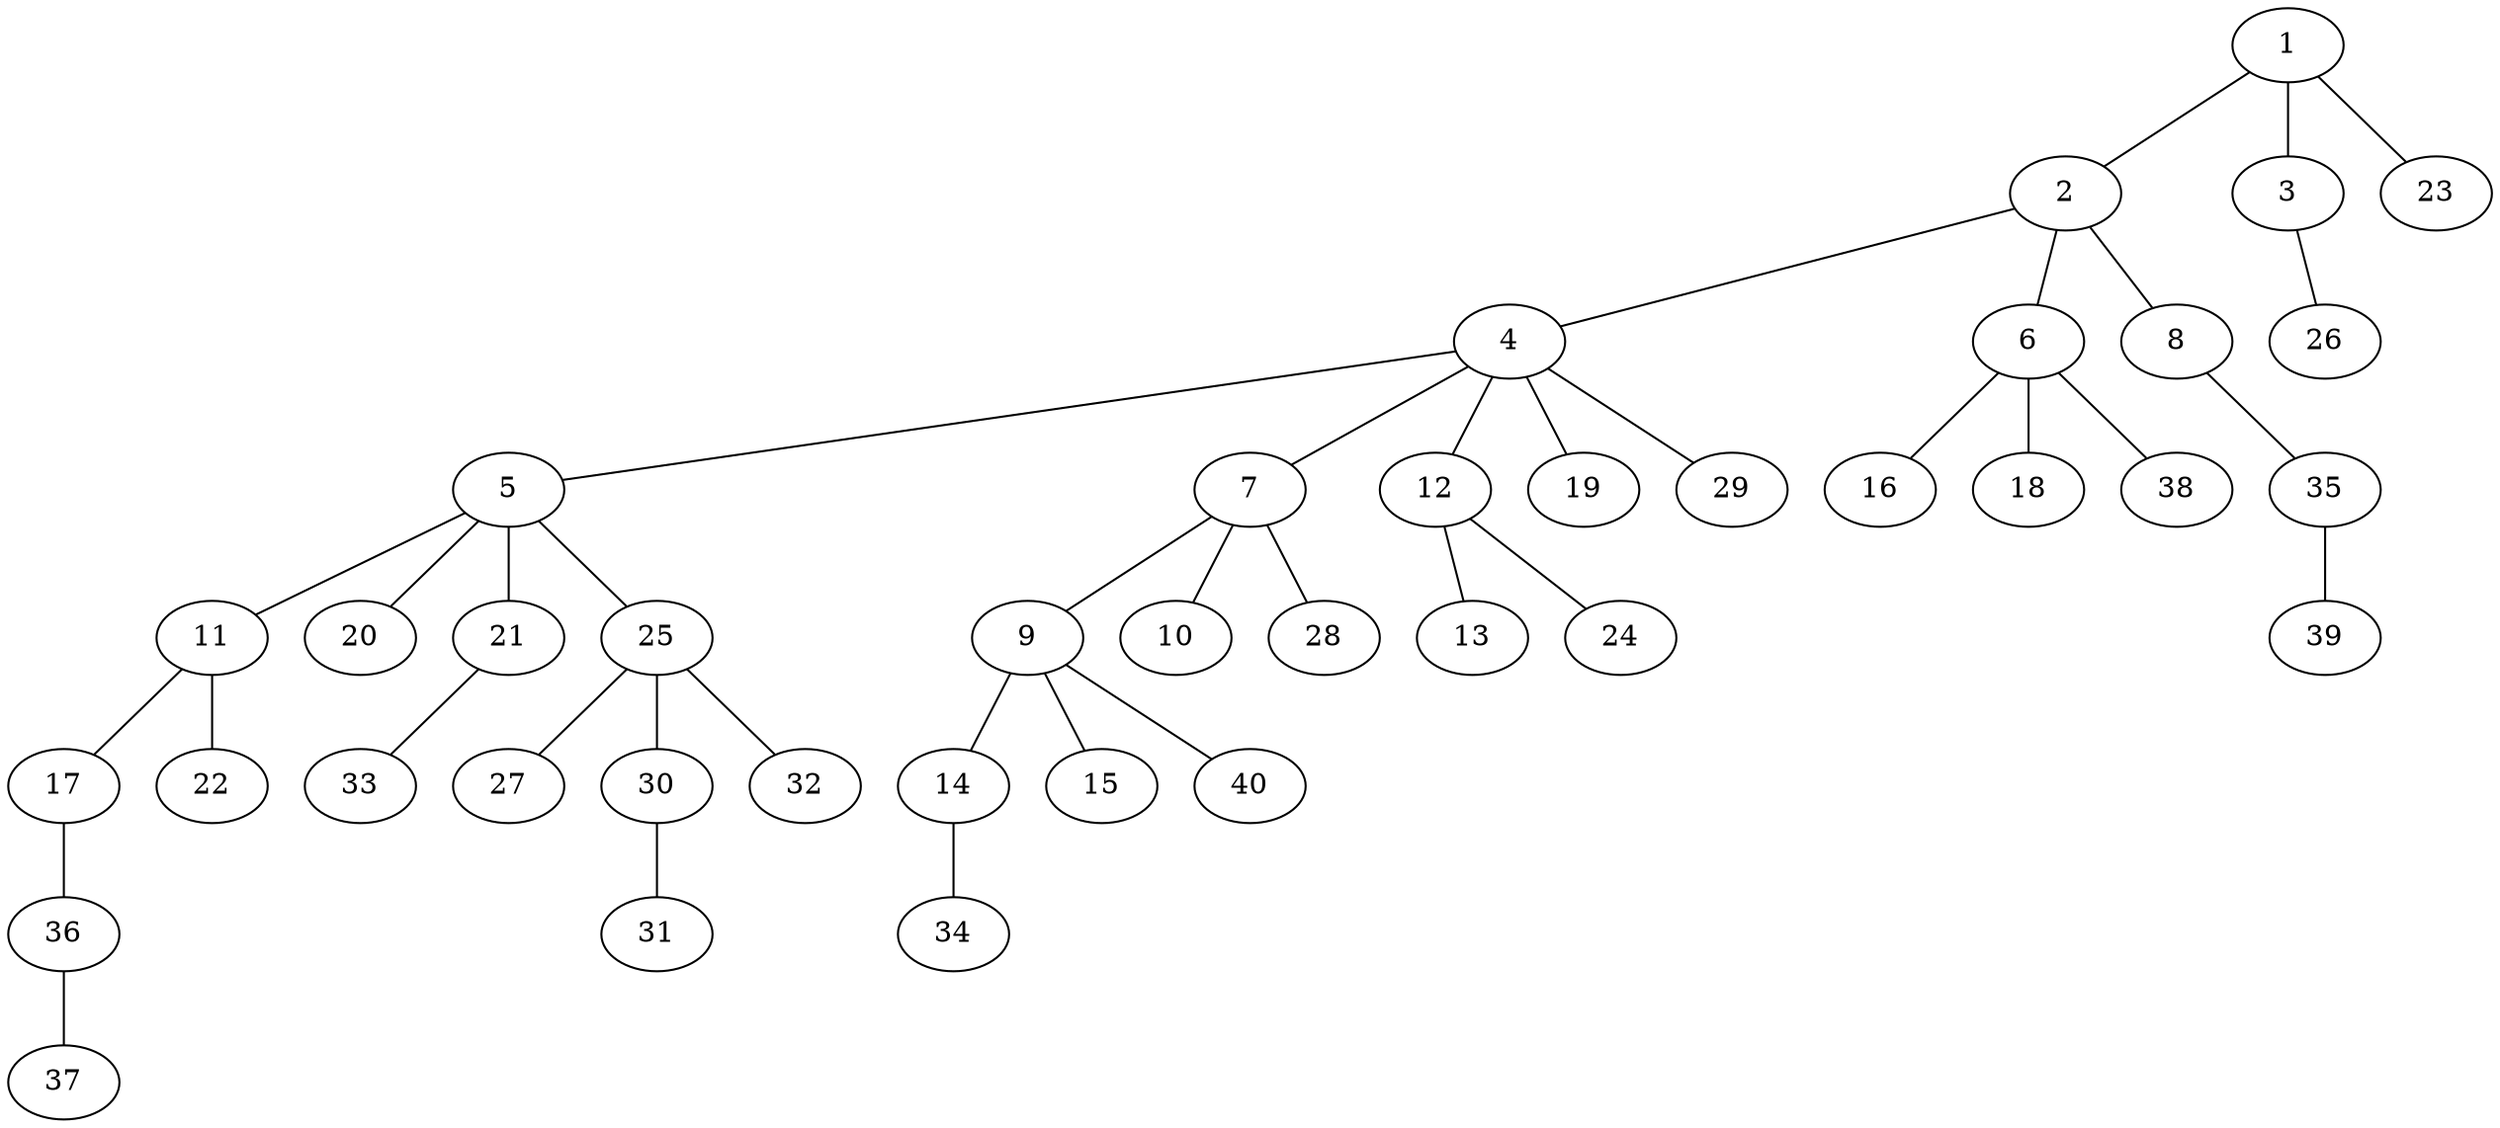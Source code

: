 graph graphname {1--2
1--3
1--23
2--4
2--6
2--8
3--26
4--5
4--7
4--12
4--19
4--29
5--11
5--20
5--21
5--25
6--16
6--18
6--38
7--9
7--10
7--28
8--35
9--14
9--15
9--40
11--17
11--22
12--13
12--24
14--34
17--36
21--33
25--27
25--30
25--32
30--31
35--39
36--37
}